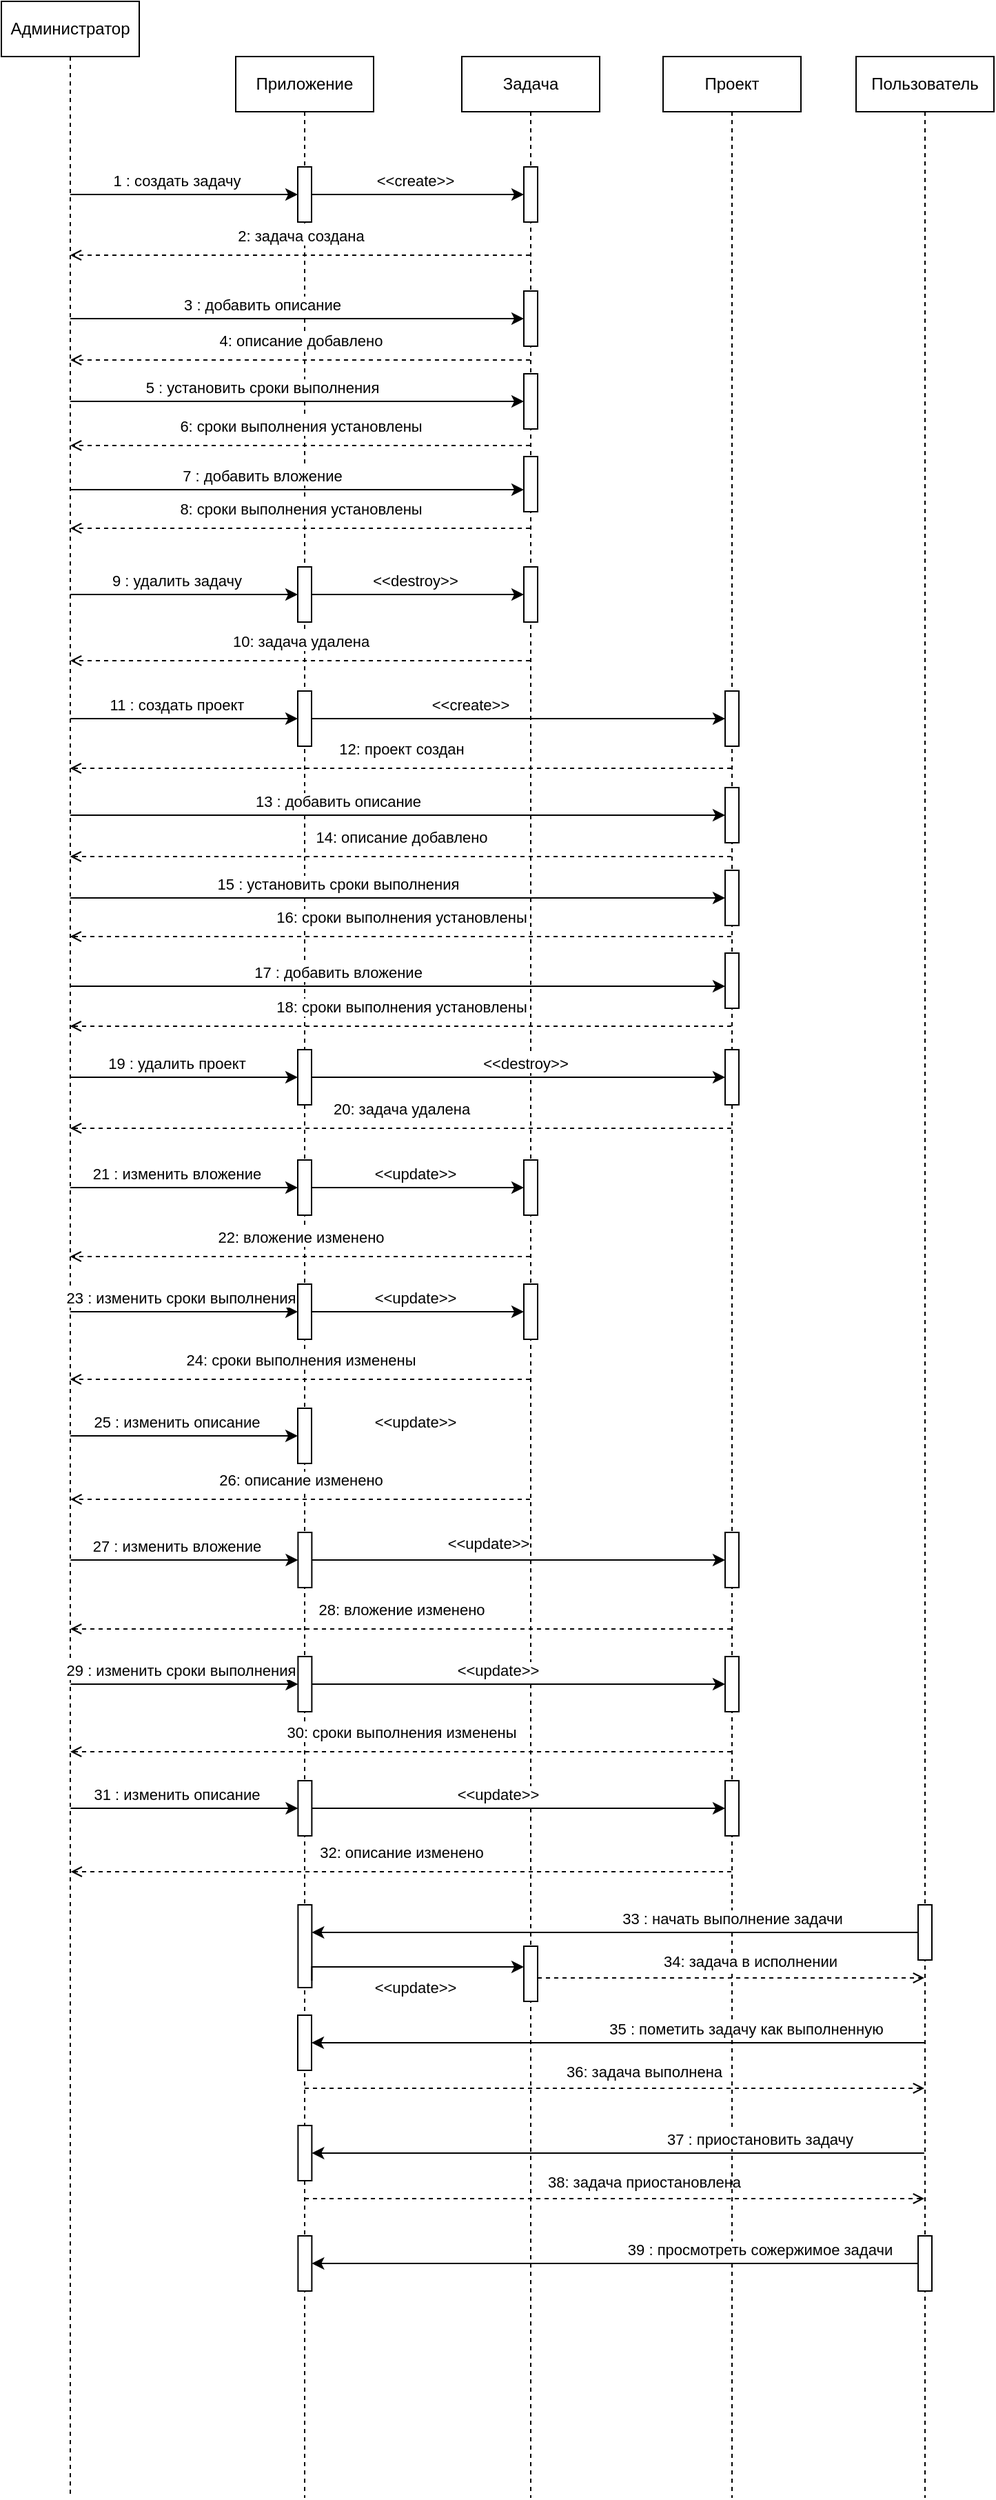 <mxfile version="24.4.13" type="github">
  <diagram name="Страница — 1" id="z5sgAzJ3_U2AJAHKua1P">
    <mxGraphModel dx="988" dy="539" grid="1" gridSize="10" guides="1" tooltips="1" connect="1" arrows="1" fold="1" page="1" pageScale="1" pageWidth="827" pageHeight="1169" math="0" shadow="0">
      <root>
        <mxCell id="0" />
        <mxCell id="1" parent="0" />
        <mxCell id="rZv-Nm_vUQGnWTQNMnVO-1" value="Администратор" style="shape=umlLifeline;perimeter=lifelinePerimeter;whiteSpace=wrap;html=1;container=1;dropTarget=0;collapsible=0;recursiveResize=0;outlineConnect=0;portConstraint=eastwest;newEdgeStyle={&quot;edgeStyle&quot;:&quot;elbowEdgeStyle&quot;,&quot;elbow&quot;:&quot;vertical&quot;,&quot;curved&quot;:0,&quot;rounded&quot;:0};" vertex="1" parent="1">
          <mxGeometry x="80" y="80" width="100" height="1810" as="geometry" />
        </mxCell>
        <mxCell id="rZv-Nm_vUQGnWTQNMnVO-8" value="Пользователь" style="shape=umlLifeline;perimeter=lifelinePerimeter;whiteSpace=wrap;html=1;container=1;dropTarget=0;collapsible=0;recursiveResize=0;outlineConnect=0;portConstraint=eastwest;newEdgeStyle={&quot;edgeStyle&quot;:&quot;elbowEdgeStyle&quot;,&quot;elbow&quot;:&quot;vertical&quot;,&quot;curved&quot;:0,&quot;rounded&quot;:0};" vertex="1" parent="1">
          <mxGeometry x="700" y="120" width="100" height="1770" as="geometry" />
        </mxCell>
        <mxCell id="rZv-Nm_vUQGnWTQNMnVO-131" value="" style="html=1;points=[[0,0,0,0,5],[0,1,0,0,-5],[1,0,0,0,5],[1,1,0,0,-5]];perimeter=orthogonalPerimeter;outlineConnect=0;targetShapes=umlLifeline;portConstraint=eastwest;newEdgeStyle={&quot;curved&quot;:0,&quot;rounded&quot;:0};" vertex="1" parent="rZv-Nm_vUQGnWTQNMnVO-8">
          <mxGeometry x="45" y="1340" width="10" height="40" as="geometry" />
        </mxCell>
        <mxCell id="rZv-Nm_vUQGnWTQNMnVO-145" value="" style="html=1;points=[[0,0,0,0,5],[0,1,0,0,-5],[1,0,0,0,5],[1,1,0,0,-5]];perimeter=orthogonalPerimeter;outlineConnect=0;targetShapes=umlLifeline;portConstraint=eastwest;newEdgeStyle={&quot;curved&quot;:0,&quot;rounded&quot;:0};" vertex="1" parent="rZv-Nm_vUQGnWTQNMnVO-8">
          <mxGeometry x="45" y="1580" width="10" height="40" as="geometry" />
        </mxCell>
        <mxCell id="rZv-Nm_vUQGnWTQNMnVO-9" value="Приложение" style="shape=umlLifeline;perimeter=lifelinePerimeter;whiteSpace=wrap;html=1;container=1;dropTarget=0;collapsible=0;recursiveResize=0;outlineConnect=0;portConstraint=eastwest;newEdgeStyle={&quot;edgeStyle&quot;:&quot;elbowEdgeStyle&quot;,&quot;elbow&quot;:&quot;vertical&quot;,&quot;curved&quot;:0,&quot;rounded&quot;:0};" vertex="1" parent="1">
          <mxGeometry x="250" y="120" width="100" height="1770" as="geometry" />
        </mxCell>
        <mxCell id="rZv-Nm_vUQGnWTQNMnVO-10" value="" style="html=1;points=[[0,0,0,0,5],[0,1,0,0,-5],[1,0,0,0,5],[1,1,0,0,-5]];perimeter=orthogonalPerimeter;outlineConnect=0;targetShapes=umlLifeline;portConstraint=eastwest;newEdgeStyle={&quot;curved&quot;:0,&quot;rounded&quot;:0};" vertex="1" parent="rZv-Nm_vUQGnWTQNMnVO-9">
          <mxGeometry x="45" y="80" width="10" height="40" as="geometry" />
        </mxCell>
        <mxCell id="rZv-Nm_vUQGnWTQNMnVO-18" value="" style="html=1;points=[[0,0,0,0,5],[0,1,0,0,-5],[1,0,0,0,5],[1,1,0,0,-5]];perimeter=orthogonalPerimeter;outlineConnect=0;targetShapes=umlLifeline;portConstraint=eastwest;newEdgeStyle={&quot;curved&quot;:0,&quot;rounded&quot;:0};" vertex="1" parent="rZv-Nm_vUQGnWTQNMnVO-9">
          <mxGeometry x="45" y="370" width="10" height="40" as="geometry" />
        </mxCell>
        <mxCell id="rZv-Nm_vUQGnWTQNMnVO-74" value="" style="html=1;points=[[0,0,0,0,5],[0,1,0,0,-5],[1,0,0,0,5],[1,1,0,0,-5]];perimeter=orthogonalPerimeter;outlineConnect=0;targetShapes=umlLifeline;portConstraint=eastwest;newEdgeStyle={&quot;curved&quot;:0,&quot;rounded&quot;:0};" vertex="1" parent="rZv-Nm_vUQGnWTQNMnVO-9">
          <mxGeometry x="45" y="720" width="10" height="40" as="geometry" />
        </mxCell>
        <mxCell id="rZv-Nm_vUQGnWTQNMnVO-85" value="" style="html=1;points=[[0,0,0,0,5],[0,1,0,0,-5],[1,0,0,0,5],[1,1,0,0,-5]];perimeter=orthogonalPerimeter;outlineConnect=0;targetShapes=umlLifeline;portConstraint=eastwest;newEdgeStyle={&quot;curved&quot;:0,&quot;rounded&quot;:0};" vertex="1" parent="rZv-Nm_vUQGnWTQNMnVO-9">
          <mxGeometry x="45" y="800" width="10" height="40" as="geometry" />
        </mxCell>
        <mxCell id="rZv-Nm_vUQGnWTQNMnVO-93" value="" style="html=1;points=[[0,0,0,0,5],[0,1,0,0,-5],[1,0,0,0,5],[1,1,0,0,-5]];perimeter=orthogonalPerimeter;outlineConnect=0;targetShapes=umlLifeline;portConstraint=eastwest;newEdgeStyle={&quot;curved&quot;:0,&quot;rounded&quot;:0};" vertex="1" parent="rZv-Nm_vUQGnWTQNMnVO-9">
          <mxGeometry x="45" y="890" width="10" height="40" as="geometry" />
        </mxCell>
        <mxCell id="rZv-Nm_vUQGnWTQNMnVO-101" value="" style="html=1;points=[[0,0,0,0,5],[0,1,0,0,-5],[1,0,0,0,5],[1,1,0,0,-5]];perimeter=orthogonalPerimeter;outlineConnect=0;targetShapes=umlLifeline;portConstraint=eastwest;newEdgeStyle={&quot;curved&quot;:0,&quot;rounded&quot;:0};" vertex="1" parent="rZv-Nm_vUQGnWTQNMnVO-9">
          <mxGeometry x="45" y="980" width="10" height="40" as="geometry" />
        </mxCell>
        <mxCell id="rZv-Nm_vUQGnWTQNMnVO-109" value="" style="html=1;points=[[0,0,0,0,5],[0,1,0,0,-5],[1,0,0,0,5],[1,1,0,0,-5]];perimeter=orthogonalPerimeter;outlineConnect=0;targetShapes=umlLifeline;portConstraint=eastwest;newEdgeStyle={&quot;curved&quot;:0,&quot;rounded&quot;:0};" vertex="1" parent="rZv-Nm_vUQGnWTQNMnVO-9">
          <mxGeometry x="45.19" y="1070" width="10" height="40" as="geometry" />
        </mxCell>
        <mxCell id="rZv-Nm_vUQGnWTQNMnVO-110" value="" style="html=1;points=[[0,0,0,0,5],[0,1,0,0,-5],[1,0,0,0,5],[1,1,0,0,-5]];perimeter=orthogonalPerimeter;outlineConnect=0;targetShapes=umlLifeline;portConstraint=eastwest;newEdgeStyle={&quot;curved&quot;:0,&quot;rounded&quot;:0};" vertex="1" parent="rZv-Nm_vUQGnWTQNMnVO-9">
          <mxGeometry x="45.19" y="1160" width="10" height="40" as="geometry" />
        </mxCell>
        <mxCell id="rZv-Nm_vUQGnWTQNMnVO-111" value="" style="html=1;points=[[0,0,0,0,5],[0,1,0,0,-5],[1,0,0,0,5],[1,1,0,0,-5]];perimeter=orthogonalPerimeter;outlineConnect=0;targetShapes=umlLifeline;portConstraint=eastwest;newEdgeStyle={&quot;curved&quot;:0,&quot;rounded&quot;:0};" vertex="1" parent="rZv-Nm_vUQGnWTQNMnVO-9">
          <mxGeometry x="45.19" y="1250" width="10" height="40" as="geometry" />
        </mxCell>
        <mxCell id="rZv-Nm_vUQGnWTQNMnVO-112" style="edgeStyle=elbowEdgeStyle;rounded=0;orthogonalLoop=1;jettySize=auto;html=1;elbow=vertical;curved=0;" edge="1" parent="rZv-Nm_vUQGnWTQNMnVO-9" target="rZv-Nm_vUQGnWTQNMnVO-109">
          <mxGeometry relative="1" as="geometry">
            <mxPoint x="-119.81" y="1090" as="sourcePoint" />
            <mxPoint x="-24.81" y="1090" as="targetPoint" />
            <Array as="points">
              <mxPoint x="-29.81" y="1090" />
            </Array>
          </mxGeometry>
        </mxCell>
        <mxCell id="rZv-Nm_vUQGnWTQNMnVO-113" value="27 : изменить вложение" style="edgeLabel;html=1;align=center;verticalAlign=middle;resizable=0;points=[];" vertex="1" connectable="0" parent="rZv-Nm_vUQGnWTQNMnVO-112">
          <mxGeometry x="-0.243" y="1" relative="1" as="geometry">
            <mxPoint x="14" y="-9" as="offset" />
          </mxGeometry>
        </mxCell>
        <mxCell id="rZv-Nm_vUQGnWTQNMnVO-115" value="28: вложение изменено" style="html=1;verticalAlign=bottom;labelBackgroundColor=default;endArrow=open;endFill=0;dashed=1;rounded=0;" edge="1" parent="rZv-Nm_vUQGnWTQNMnVO-9" source="rZv-Nm_vUQGnWTQNMnVO-37">
          <mxGeometry x="-0.001" y="-5" width="160" relative="1" as="geometry">
            <mxPoint x="213.69" y="1140" as="sourcePoint" />
            <mxPoint x="-120.0" y="1140" as="targetPoint" />
            <mxPoint as="offset" />
          </mxGeometry>
        </mxCell>
        <mxCell id="rZv-Nm_vUQGnWTQNMnVO-116" style="edgeStyle=elbowEdgeStyle;rounded=0;orthogonalLoop=1;jettySize=auto;html=1;elbow=vertical;curved=0;" edge="1" parent="rZv-Nm_vUQGnWTQNMnVO-9" target="rZv-Nm_vUQGnWTQNMnVO-110">
          <mxGeometry relative="1" as="geometry">
            <mxPoint x="-119.81" y="1180" as="sourcePoint" />
            <mxPoint x="-24.81" y="1180" as="targetPoint" />
            <Array as="points">
              <mxPoint x="-29.81" y="1180" />
            </Array>
          </mxGeometry>
        </mxCell>
        <mxCell id="rZv-Nm_vUQGnWTQNMnVO-117" value="29 : изменить сроки выполнения" style="edgeLabel;html=1;align=center;verticalAlign=middle;resizable=0;points=[];" vertex="1" connectable="0" parent="rZv-Nm_vUQGnWTQNMnVO-116">
          <mxGeometry x="-0.243" y="1" relative="1" as="geometry">
            <mxPoint x="17" y="-9" as="offset" />
          </mxGeometry>
        </mxCell>
        <mxCell id="rZv-Nm_vUQGnWTQNMnVO-119" value="30: сроки выполнения изменены" style="html=1;verticalAlign=bottom;labelBackgroundColor=default;endArrow=open;endFill=0;dashed=1;rounded=0;" edge="1" parent="rZv-Nm_vUQGnWTQNMnVO-9" source="rZv-Nm_vUQGnWTQNMnVO-37">
          <mxGeometry x="-0.001" y="-5" width="160" relative="1" as="geometry">
            <mxPoint x="213.69" y="1229" as="sourcePoint" />
            <mxPoint x="-120.0" y="1229" as="targetPoint" />
            <mxPoint as="offset" />
          </mxGeometry>
        </mxCell>
        <mxCell id="rZv-Nm_vUQGnWTQNMnVO-120" style="edgeStyle=elbowEdgeStyle;rounded=0;orthogonalLoop=1;jettySize=auto;html=1;elbow=vertical;curved=0;" edge="1" parent="rZv-Nm_vUQGnWTQNMnVO-9" target="rZv-Nm_vUQGnWTQNMnVO-111">
          <mxGeometry relative="1" as="geometry">
            <mxPoint x="-119.81" y="1270" as="sourcePoint" />
            <mxPoint x="-24.81" y="1270" as="targetPoint" />
            <Array as="points">
              <mxPoint x="-29.81" y="1270" />
            </Array>
          </mxGeometry>
        </mxCell>
        <mxCell id="rZv-Nm_vUQGnWTQNMnVO-121" value="31 : изменить описание" style="edgeLabel;html=1;align=center;verticalAlign=middle;resizable=0;points=[];" vertex="1" connectable="0" parent="rZv-Nm_vUQGnWTQNMnVO-120">
          <mxGeometry x="-0.243" y="1" relative="1" as="geometry">
            <mxPoint x="14" y="-9" as="offset" />
          </mxGeometry>
        </mxCell>
        <mxCell id="rZv-Nm_vUQGnWTQNMnVO-123" value="32: описание изменено" style="html=1;verticalAlign=bottom;labelBackgroundColor=default;endArrow=open;endFill=0;dashed=1;rounded=0;" edge="1" parent="rZv-Nm_vUQGnWTQNMnVO-9" source="rZv-Nm_vUQGnWTQNMnVO-37">
          <mxGeometry x="0.0" y="-5" width="160" relative="1" as="geometry">
            <mxPoint x="213.69" y="1316" as="sourcePoint" />
            <mxPoint x="-119.643" y="1316" as="targetPoint" />
            <mxPoint as="offset" />
          </mxGeometry>
        </mxCell>
        <mxCell id="rZv-Nm_vUQGnWTQNMnVO-133" value="" style="html=1;points=[[0,0,0,0,5],[0,1,0,0,-5],[1,0,0,0,5],[1,1,0,0,-5]];perimeter=orthogonalPerimeter;outlineConnect=0;targetShapes=umlLifeline;portConstraint=eastwest;newEdgeStyle={&quot;curved&quot;:0,&quot;rounded&quot;:0};" vertex="1" parent="rZv-Nm_vUQGnWTQNMnVO-9">
          <mxGeometry x="45.19" y="1340" width="10" height="60" as="geometry" />
        </mxCell>
        <mxCell id="rZv-Nm_vUQGnWTQNMnVO-137" value="" style="html=1;points=[[0,0,0,0,5],[0,1,0,0,-5],[1,0,0,0,5],[1,1,0,0,-5]];perimeter=orthogonalPerimeter;outlineConnect=0;targetShapes=umlLifeline;portConstraint=eastwest;newEdgeStyle={&quot;curved&quot;:0,&quot;rounded&quot;:0};" vertex="1" parent="rZv-Nm_vUQGnWTQNMnVO-9">
          <mxGeometry x="45" y="1420" width="10" height="40" as="geometry" />
        </mxCell>
        <mxCell id="rZv-Nm_vUQGnWTQNMnVO-140" value="" style="html=1;points=[[0,0,0,0,5],[0,1,0,0,-5],[1,0,0,0,5],[1,1,0,0,-5]];perimeter=orthogonalPerimeter;outlineConnect=0;targetShapes=umlLifeline;portConstraint=eastwest;newEdgeStyle={&quot;curved&quot;:0,&quot;rounded&quot;:0};" vertex="1" parent="rZv-Nm_vUQGnWTQNMnVO-9">
          <mxGeometry x="45.19" y="1500" width="10" height="40" as="geometry" />
        </mxCell>
        <mxCell id="rZv-Nm_vUQGnWTQNMnVO-147" value="" style="html=1;points=[[0,0,0,0,5],[0,1,0,0,-5],[1,0,0,0,5],[1,1,0,0,-5]];perimeter=orthogonalPerimeter;outlineConnect=0;targetShapes=umlLifeline;portConstraint=eastwest;newEdgeStyle={&quot;curved&quot;:0,&quot;rounded&quot;:0};" vertex="1" parent="rZv-Nm_vUQGnWTQNMnVO-9">
          <mxGeometry x="45.19" y="1580" width="10" height="40" as="geometry" />
        </mxCell>
        <mxCell id="rZv-Nm_vUQGnWTQNMnVO-11" style="edgeStyle=elbowEdgeStyle;rounded=0;orthogonalLoop=1;jettySize=auto;html=1;elbow=vertical;curved=0;" edge="1" parent="1" source="rZv-Nm_vUQGnWTQNMnVO-1" target="rZv-Nm_vUQGnWTQNMnVO-10">
          <mxGeometry relative="1" as="geometry">
            <mxPoint x="129.929" y="214" as="sourcePoint" />
            <mxPoint x="300" y="208" as="targetPoint" />
            <Array as="points">
              <mxPoint x="290" y="220" />
            </Array>
          </mxGeometry>
        </mxCell>
        <mxCell id="rZv-Nm_vUQGnWTQNMnVO-12" value="1 : создать задачу" style="edgeLabel;html=1;align=center;verticalAlign=middle;resizable=0;points=[];" vertex="1" connectable="0" parent="rZv-Nm_vUQGnWTQNMnVO-11">
          <mxGeometry x="-0.243" y="1" relative="1" as="geometry">
            <mxPoint x="14" y="-9" as="offset" />
          </mxGeometry>
        </mxCell>
        <mxCell id="rZv-Nm_vUQGnWTQNMnVO-13" value="Задача" style="shape=umlLifeline;perimeter=lifelinePerimeter;whiteSpace=wrap;html=1;container=1;dropTarget=0;collapsible=0;recursiveResize=0;outlineConnect=0;portConstraint=eastwest;newEdgeStyle={&quot;edgeStyle&quot;:&quot;elbowEdgeStyle&quot;,&quot;elbow&quot;:&quot;vertical&quot;,&quot;curved&quot;:0,&quot;rounded&quot;:0};" vertex="1" parent="1">
          <mxGeometry x="414" y="120" width="100" height="1770" as="geometry" />
        </mxCell>
        <mxCell id="rZv-Nm_vUQGnWTQNMnVO-14" value="" style="html=1;points=[[0,0,0,0,5],[0,1,0,0,-5],[1,0,0,0,5],[1,1,0,0,-5]];perimeter=orthogonalPerimeter;outlineConnect=0;targetShapes=umlLifeline;portConstraint=eastwest;newEdgeStyle={&quot;curved&quot;:0,&quot;rounded&quot;:0};" vertex="1" parent="rZv-Nm_vUQGnWTQNMnVO-13">
          <mxGeometry x="45" y="80" width="10" height="40" as="geometry" />
        </mxCell>
        <mxCell id="rZv-Nm_vUQGnWTQNMnVO-33" value="" style="html=1;points=[[0,0,0,0,5],[0,1,0,0,-5],[1,0,0,0,5],[1,1,0,0,-5]];perimeter=orthogonalPerimeter;outlineConnect=0;targetShapes=umlLifeline;portConstraint=eastwest;newEdgeStyle={&quot;curved&quot;:0,&quot;rounded&quot;:0};" vertex="1" parent="rZv-Nm_vUQGnWTQNMnVO-13">
          <mxGeometry x="45" y="370" width="10" height="40" as="geometry" />
        </mxCell>
        <mxCell id="rZv-Nm_vUQGnWTQNMnVO-35" value="&amp;lt;&amp;lt;destroy&amp;gt;&amp;gt;" style="edgeLabel;html=1;align=center;verticalAlign=middle;resizable=0;points=[];" vertex="1" connectable="0" parent="rZv-Nm_vUQGnWTQNMnVO-13">
          <mxGeometry x="-33.996" y="380" as="geometry" />
        </mxCell>
        <mxCell id="rZv-Nm_vUQGnWTQNMnVO-54" value="" style="html=1;points=[[0,0,0,0,5],[0,1,0,0,-5],[1,0,0,0,5],[1,1,0,0,-5]];perimeter=orthogonalPerimeter;outlineConnect=0;targetShapes=umlLifeline;portConstraint=eastwest;newEdgeStyle={&quot;curved&quot;:0,&quot;rounded&quot;:0};" vertex="1" parent="rZv-Nm_vUQGnWTQNMnVO-13">
          <mxGeometry x="45" y="170" width="10" height="40" as="geometry" />
        </mxCell>
        <mxCell id="rZv-Nm_vUQGnWTQNMnVO-55" value="" style="html=1;points=[[0,0,0,0,5],[0,1,0,0,-5],[1,0,0,0,5],[1,1,0,0,-5]];perimeter=orthogonalPerimeter;outlineConnect=0;targetShapes=umlLifeline;portConstraint=eastwest;newEdgeStyle={&quot;curved&quot;:0,&quot;rounded&quot;:0};" vertex="1" parent="rZv-Nm_vUQGnWTQNMnVO-13">
          <mxGeometry x="45" y="230" width="10" height="40" as="geometry" />
        </mxCell>
        <mxCell id="rZv-Nm_vUQGnWTQNMnVO-56" value="" style="html=1;points=[[0,0,0,0,5],[0,1,0,0,-5],[1,0,0,0,5],[1,1,0,0,-5]];perimeter=orthogonalPerimeter;outlineConnect=0;targetShapes=umlLifeline;portConstraint=eastwest;newEdgeStyle={&quot;curved&quot;:0,&quot;rounded&quot;:0};" vertex="1" parent="rZv-Nm_vUQGnWTQNMnVO-13">
          <mxGeometry x="45" y="290" width="10" height="40" as="geometry" />
        </mxCell>
        <mxCell id="rZv-Nm_vUQGnWTQNMnVO-88" value="" style="html=1;points=[[0,0,0,0,5],[0,1,0,0,-5],[1,0,0,0,5],[1,1,0,0,-5]];perimeter=orthogonalPerimeter;outlineConnect=0;targetShapes=umlLifeline;portConstraint=eastwest;newEdgeStyle={&quot;curved&quot;:0,&quot;rounded&quot;:0};" vertex="1" parent="rZv-Nm_vUQGnWTQNMnVO-13">
          <mxGeometry x="45" y="800" width="10" height="40" as="geometry" />
        </mxCell>
        <mxCell id="rZv-Nm_vUQGnWTQNMnVO-97" value="" style="html=1;points=[[0,0,0,0,5],[0,1,0,0,-5],[1,0,0,0,5],[1,1,0,0,-5]];perimeter=orthogonalPerimeter;outlineConnect=0;targetShapes=umlLifeline;portConstraint=eastwest;newEdgeStyle={&quot;curved&quot;:0,&quot;rounded&quot;:0};" vertex="1" parent="rZv-Nm_vUQGnWTQNMnVO-13">
          <mxGeometry x="45" y="890" width="10" height="40" as="geometry" />
        </mxCell>
        <mxCell id="rZv-Nm_vUQGnWTQNMnVO-139" value="36: задача выполнена" style="html=1;verticalAlign=bottom;labelBackgroundColor=default;endArrow=open;endFill=0;dashed=1;rounded=0;" edge="1" parent="rZv-Nm_vUQGnWTQNMnVO-13" source="rZv-Nm_vUQGnWTQNMnVO-9">
          <mxGeometry x="0.093" y="3" width="160" relative="1" as="geometry">
            <mxPoint x="49.81" y="1473" as="sourcePoint" />
            <mxPoint x="335.5" y="1473" as="targetPoint" />
            <mxPoint as="offset" />
          </mxGeometry>
        </mxCell>
        <mxCell id="rZv-Nm_vUQGnWTQNMnVO-142" value="38: задача приостановлена" style="html=1;verticalAlign=bottom;labelBackgroundColor=default;endArrow=open;endFill=0;dashed=1;rounded=0;" edge="1" parent="rZv-Nm_vUQGnWTQNMnVO-13" source="rZv-Nm_vUQGnWTQNMnVO-9">
          <mxGeometry x="0.093" y="3" width="160" relative="1" as="geometry">
            <mxPoint x="49.81" y="1553" as="sourcePoint" />
            <mxPoint x="335.5" y="1553" as="targetPoint" />
            <mxPoint as="offset" />
          </mxGeometry>
        </mxCell>
        <mxCell id="rZv-Nm_vUQGnWTQNMnVO-105" value="" style="html=1;points=[[0,0,0,0,5],[0,1,0,0,-5],[1,0,0,0,5],[1,1,0,0,-5]];perimeter=orthogonalPerimeter;outlineConnect=0;targetShapes=umlLifeline;portConstraint=eastwest;newEdgeStyle={&quot;curved&quot;:0,&quot;rounded&quot;:0};" vertex="1" parent="rZv-Nm_vUQGnWTQNMnVO-13">
          <mxGeometry x="45" y="1370" width="10" height="40" as="geometry" />
        </mxCell>
        <mxCell id="rZv-Nm_vUQGnWTQNMnVO-15" style="edgeStyle=orthogonalEdgeStyle;rounded=0;orthogonalLoop=1;jettySize=auto;html=1;curved=0;" edge="1" parent="1" source="rZv-Nm_vUQGnWTQNMnVO-10" target="rZv-Nm_vUQGnWTQNMnVO-14">
          <mxGeometry relative="1" as="geometry" />
        </mxCell>
        <mxCell id="rZv-Nm_vUQGnWTQNMnVO-16" value="&amp;lt;&amp;lt;create&amp;gt;&amp;gt;" style="edgeLabel;html=1;align=center;verticalAlign=middle;resizable=0;points=[];" vertex="1" connectable="0" parent="1">
          <mxGeometry x="380.004" y="210" as="geometry" />
        </mxCell>
        <mxCell id="rZv-Nm_vUQGnWTQNMnVO-17" value="2: задача создана" style="html=1;verticalAlign=bottom;labelBackgroundColor=default;endArrow=open;endFill=0;dashed=1;rounded=0;" edge="1" parent="1">
          <mxGeometry x="-0.001" y="-5" width="160" relative="1" as="geometry">
            <mxPoint x="463.5" y="264" as="sourcePoint" />
            <mxPoint x="129.929" y="264" as="targetPoint" />
            <mxPoint as="offset" />
          </mxGeometry>
        </mxCell>
        <mxCell id="rZv-Nm_vUQGnWTQNMnVO-19" style="edgeStyle=elbowEdgeStyle;rounded=0;orthogonalLoop=1;jettySize=auto;html=1;elbow=vertical;curved=0;" edge="1" parent="1" source="rZv-Nm_vUQGnWTQNMnVO-1" target="rZv-Nm_vUQGnWTQNMnVO-54">
          <mxGeometry relative="1" as="geometry">
            <mxPoint x="140" y="310" as="sourcePoint" />
            <mxPoint x="305" y="310" as="targetPoint" />
            <Array as="points">
              <mxPoint x="300" y="310" />
            </Array>
          </mxGeometry>
        </mxCell>
        <mxCell id="rZv-Nm_vUQGnWTQNMnVO-20" value="3 : добавить описание" style="edgeLabel;html=1;align=center;verticalAlign=middle;resizable=0;points=[];" vertex="1" connectable="0" parent="rZv-Nm_vUQGnWTQNMnVO-19">
          <mxGeometry x="-0.243" y="1" relative="1" as="geometry">
            <mxPoint x="14" y="-9" as="offset" />
          </mxGeometry>
        </mxCell>
        <mxCell id="rZv-Nm_vUQGnWTQNMnVO-21" style="edgeStyle=elbowEdgeStyle;rounded=0;orthogonalLoop=1;jettySize=auto;html=1;elbow=vertical;curved=0;" edge="1" parent="1" target="rZv-Nm_vUQGnWTQNMnVO-55">
          <mxGeometry relative="1" as="geometry">
            <mxPoint x="130.024" y="370" as="sourcePoint" />
            <mxPoint x="463.5" y="370" as="targetPoint" />
            <Array as="points">
              <mxPoint x="310" y="370" />
            </Array>
          </mxGeometry>
        </mxCell>
        <mxCell id="rZv-Nm_vUQGnWTQNMnVO-22" value="5 : установить сроки выполнения" style="edgeLabel;html=1;align=center;verticalAlign=middle;resizable=0;points=[];" vertex="1" connectable="0" parent="rZv-Nm_vUQGnWTQNMnVO-21">
          <mxGeometry x="-0.243" y="1" relative="1" as="geometry">
            <mxPoint x="14" y="-9" as="offset" />
          </mxGeometry>
        </mxCell>
        <mxCell id="rZv-Nm_vUQGnWTQNMnVO-24" style="edgeStyle=elbowEdgeStyle;rounded=0;orthogonalLoop=1;jettySize=auto;html=1;elbow=vertical;curved=0;" edge="1" parent="1" target="rZv-Nm_vUQGnWTQNMnVO-56">
          <mxGeometry relative="1" as="geometry">
            <mxPoint x="130.024" y="434" as="sourcePoint" />
            <mxPoint x="463.5" y="434" as="targetPoint" />
            <Array as="points">
              <mxPoint x="320" y="434" />
            </Array>
          </mxGeometry>
        </mxCell>
        <mxCell id="rZv-Nm_vUQGnWTQNMnVO-25" value="7 : добавить вложение" style="edgeLabel;html=1;align=center;verticalAlign=middle;resizable=0;points=[];" vertex="1" connectable="0" parent="rZv-Nm_vUQGnWTQNMnVO-24">
          <mxGeometry x="-0.243" y="1" relative="1" as="geometry">
            <mxPoint x="14" y="-9" as="offset" />
          </mxGeometry>
        </mxCell>
        <mxCell id="rZv-Nm_vUQGnWTQNMnVO-26" value="4: описание добавлено" style="html=1;verticalAlign=bottom;labelBackgroundColor=default;endArrow=open;endFill=0;dashed=1;rounded=0;" edge="1" parent="1">
          <mxGeometry x="-0.001" y="-5" width="160" relative="1" as="geometry">
            <mxPoint x="463.5" y="340" as="sourcePoint" />
            <mxPoint x="130.024" y="340" as="targetPoint" />
            <mxPoint as="offset" />
          </mxGeometry>
        </mxCell>
        <mxCell id="rZv-Nm_vUQGnWTQNMnVO-27" value="6: сроки выполнения установлены" style="html=1;verticalAlign=bottom;labelBackgroundColor=default;endArrow=open;endFill=0;dashed=1;rounded=0;" edge="1" parent="1">
          <mxGeometry x="-0.001" y="-5" width="160" relative="1" as="geometry">
            <mxPoint x="463.5" y="402" as="sourcePoint" />
            <mxPoint x="130.024" y="402" as="targetPoint" />
            <mxPoint as="offset" />
          </mxGeometry>
        </mxCell>
        <mxCell id="rZv-Nm_vUQGnWTQNMnVO-28" value="8: сроки выполнения установлены" style="html=1;verticalAlign=bottom;labelBackgroundColor=default;endArrow=open;endFill=0;dashed=1;rounded=0;" edge="1" parent="1">
          <mxGeometry x="-0.001" y="-5" width="160" relative="1" as="geometry">
            <mxPoint x="463.5" y="462" as="sourcePoint" />
            <mxPoint x="130.024" y="462" as="targetPoint" />
            <mxPoint as="offset" />
          </mxGeometry>
        </mxCell>
        <mxCell id="rZv-Nm_vUQGnWTQNMnVO-31" style="edgeStyle=elbowEdgeStyle;rounded=0;orthogonalLoop=1;jettySize=auto;html=1;elbow=vertical;curved=0;" edge="1" parent="1" source="rZv-Nm_vUQGnWTQNMnVO-1" target="rZv-Nm_vUQGnWTQNMnVO-18">
          <mxGeometry relative="1" as="geometry">
            <mxPoint x="60" y="510" as="sourcePoint" />
            <mxPoint x="225" y="510" as="targetPoint" />
            <Array as="points">
              <mxPoint x="220" y="510" />
            </Array>
          </mxGeometry>
        </mxCell>
        <mxCell id="rZv-Nm_vUQGnWTQNMnVO-32" value="9 : удалить задачу" style="edgeLabel;html=1;align=center;verticalAlign=middle;resizable=0;points=[];" vertex="1" connectable="0" parent="rZv-Nm_vUQGnWTQNMnVO-31">
          <mxGeometry x="-0.243" y="1" relative="1" as="geometry">
            <mxPoint x="14" y="-9" as="offset" />
          </mxGeometry>
        </mxCell>
        <mxCell id="rZv-Nm_vUQGnWTQNMnVO-34" style="edgeStyle=orthogonalEdgeStyle;rounded=0;orthogonalLoop=1;jettySize=auto;html=1;curved=0;" edge="1" parent="1" target="rZv-Nm_vUQGnWTQNMnVO-33" source="rZv-Nm_vUQGnWTQNMnVO-18">
          <mxGeometry relative="1" as="geometry">
            <mxPoint x="305" y="510" as="sourcePoint" />
          </mxGeometry>
        </mxCell>
        <mxCell id="rZv-Nm_vUQGnWTQNMnVO-36" value="10: задача удалена" style="html=1;verticalAlign=bottom;labelBackgroundColor=default;endArrow=open;endFill=0;dashed=1;rounded=0;" edge="1" parent="1">
          <mxGeometry x="-0.001" y="-5" width="160" relative="1" as="geometry">
            <mxPoint x="463.5" y="558" as="sourcePoint" />
            <mxPoint x="130.024" y="558" as="targetPoint" />
            <mxPoint as="offset" />
          </mxGeometry>
        </mxCell>
        <mxCell id="rZv-Nm_vUQGnWTQNMnVO-37" value="Проект" style="shape=umlLifeline;perimeter=lifelinePerimeter;whiteSpace=wrap;html=1;container=1;dropTarget=0;collapsible=0;recursiveResize=0;outlineConnect=0;portConstraint=eastwest;newEdgeStyle={&quot;edgeStyle&quot;:&quot;elbowEdgeStyle&quot;,&quot;elbow&quot;:&quot;vertical&quot;,&quot;curved&quot;:0,&quot;rounded&quot;:0};" vertex="1" parent="1">
          <mxGeometry x="560" y="120" width="100" height="1770" as="geometry" />
        </mxCell>
        <mxCell id="rZv-Nm_vUQGnWTQNMnVO-38" value="" style="html=1;points=[[0,0,0,0,5],[0,1,0,0,-5],[1,0,0,0,5],[1,1,0,0,-5]];perimeter=orthogonalPerimeter;outlineConnect=0;targetShapes=umlLifeline;portConstraint=eastwest;newEdgeStyle={&quot;curved&quot;:0,&quot;rounded&quot;:0};" vertex="1" parent="rZv-Nm_vUQGnWTQNMnVO-37">
          <mxGeometry x="45" y="460" width="10" height="40" as="geometry" />
        </mxCell>
        <mxCell id="rZv-Nm_vUQGnWTQNMnVO-67" value="" style="html=1;points=[[0,0,0,0,5],[0,1,0,0,-5],[1,0,0,0,5],[1,1,0,0,-5]];perimeter=orthogonalPerimeter;outlineConnect=0;targetShapes=umlLifeline;portConstraint=eastwest;newEdgeStyle={&quot;curved&quot;:0,&quot;rounded&quot;:0};" vertex="1" parent="rZv-Nm_vUQGnWTQNMnVO-37">
          <mxGeometry x="45" y="530" width="10" height="40" as="geometry" />
        </mxCell>
        <mxCell id="rZv-Nm_vUQGnWTQNMnVO-68" value="" style="html=1;points=[[0,0,0,0,5],[0,1,0,0,-5],[1,0,0,0,5],[1,1,0,0,-5]];perimeter=orthogonalPerimeter;outlineConnect=0;targetShapes=umlLifeline;portConstraint=eastwest;newEdgeStyle={&quot;curved&quot;:0,&quot;rounded&quot;:0};" vertex="1" parent="rZv-Nm_vUQGnWTQNMnVO-37">
          <mxGeometry x="45" y="590" width="10" height="40" as="geometry" />
        </mxCell>
        <mxCell id="rZv-Nm_vUQGnWTQNMnVO-69" value="" style="html=1;points=[[0,0,0,0,5],[0,1,0,0,-5],[1,0,0,0,5],[1,1,0,0,-5]];perimeter=orthogonalPerimeter;outlineConnect=0;targetShapes=umlLifeline;portConstraint=eastwest;newEdgeStyle={&quot;curved&quot;:0,&quot;rounded&quot;:0};" vertex="1" parent="rZv-Nm_vUQGnWTQNMnVO-37">
          <mxGeometry x="45" y="650" width="10" height="40" as="geometry" />
        </mxCell>
        <mxCell id="rZv-Nm_vUQGnWTQNMnVO-77" value="" style="html=1;points=[[0,0,0,0,5],[0,1,0,0,-5],[1,0,0,0,5],[1,1,0,0,-5]];perimeter=orthogonalPerimeter;outlineConnect=0;targetShapes=umlLifeline;portConstraint=eastwest;newEdgeStyle={&quot;curved&quot;:0,&quot;rounded&quot;:0};" vertex="1" parent="rZv-Nm_vUQGnWTQNMnVO-37">
          <mxGeometry x="45" y="720" width="10" height="40" as="geometry" />
        </mxCell>
        <mxCell id="rZv-Nm_vUQGnWTQNMnVO-124" value="" style="html=1;points=[[0,0,0,0,5],[0,1,0,0,-5],[1,0,0,0,5],[1,1,0,0,-5]];perimeter=orthogonalPerimeter;outlineConnect=0;targetShapes=umlLifeline;portConstraint=eastwest;newEdgeStyle={&quot;curved&quot;:0,&quot;rounded&quot;:0};" vertex="1" parent="rZv-Nm_vUQGnWTQNMnVO-37">
          <mxGeometry x="45" y="1070" width="10" height="40" as="geometry" />
        </mxCell>
        <mxCell id="rZv-Nm_vUQGnWTQNMnVO-126" value="" style="html=1;points=[[0,0,0,0,5],[0,1,0,0,-5],[1,0,0,0,5],[1,1,0,0,-5]];perimeter=orthogonalPerimeter;outlineConnect=0;targetShapes=umlLifeline;portConstraint=eastwest;newEdgeStyle={&quot;curved&quot;:0,&quot;rounded&quot;:0};" vertex="1" parent="rZv-Nm_vUQGnWTQNMnVO-37">
          <mxGeometry x="45" y="1160" width="10" height="40" as="geometry" />
        </mxCell>
        <mxCell id="rZv-Nm_vUQGnWTQNMnVO-127" value="" style="html=1;points=[[0,0,0,0,5],[0,1,0,0,-5],[1,0,0,0,5],[1,1,0,0,-5]];perimeter=orthogonalPerimeter;outlineConnect=0;targetShapes=umlLifeline;portConstraint=eastwest;newEdgeStyle={&quot;curved&quot;:0,&quot;rounded&quot;:0};" vertex="1" parent="rZv-Nm_vUQGnWTQNMnVO-37">
          <mxGeometry x="45" y="1250" width="10" height="40" as="geometry" />
        </mxCell>
        <mxCell id="rZv-Nm_vUQGnWTQNMnVO-39" style="edgeStyle=elbowEdgeStyle;rounded=0;orthogonalLoop=1;jettySize=auto;html=1;elbow=vertical;curved=0;" edge="1" parent="1" target="rZv-Nm_vUQGnWTQNMnVO-38" source="rZv-Nm_vUQGnWTQNMnVO-70">
          <mxGeometry relative="1" as="geometry">
            <mxPoint x="440" y="600" as="sourcePoint" />
            <mxPoint x="610" y="588" as="targetPoint" />
            <Array as="points">
              <mxPoint x="600" y="600" />
            </Array>
          </mxGeometry>
        </mxCell>
        <mxCell id="rZv-Nm_vUQGnWTQNMnVO-41" value="12: проект создан" style="html=1;verticalAlign=bottom;labelBackgroundColor=default;endArrow=open;endFill=0;dashed=1;rounded=0;" edge="1" parent="1">
          <mxGeometry x="-0.001" y="-5" width="160" relative="1" as="geometry">
            <mxPoint x="609.5" y="636" as="sourcePoint" />
            <mxPoint x="129.81" y="636" as="targetPoint" />
            <mxPoint as="offset" />
          </mxGeometry>
        </mxCell>
        <mxCell id="rZv-Nm_vUQGnWTQNMnVO-42" style="edgeStyle=elbowEdgeStyle;rounded=0;orthogonalLoop=1;jettySize=auto;html=1;elbow=vertical;curved=0;" edge="1" parent="1" source="rZv-Nm_vUQGnWTQNMnVO-1" target="rZv-Nm_vUQGnWTQNMnVO-67">
          <mxGeometry relative="1" as="geometry">
            <mxPoint x="260" y="670" as="sourcePoint" />
            <mxPoint x="594" y="670" as="targetPoint" />
            <Array as="points">
              <mxPoint x="430" y="670" />
            </Array>
          </mxGeometry>
        </mxCell>
        <mxCell id="rZv-Nm_vUQGnWTQNMnVO-43" value="13 : добавить описание" style="edgeLabel;html=1;align=center;verticalAlign=middle;resizable=0;points=[];" vertex="1" connectable="0" parent="rZv-Nm_vUQGnWTQNMnVO-42">
          <mxGeometry x="-0.243" y="1" relative="1" as="geometry">
            <mxPoint x="14" y="-9" as="offset" />
          </mxGeometry>
        </mxCell>
        <mxCell id="rZv-Nm_vUQGnWTQNMnVO-44" style="edgeStyle=elbowEdgeStyle;rounded=0;orthogonalLoop=1;jettySize=auto;html=1;elbow=vertical;curved=0;" edge="1" parent="1" source="rZv-Nm_vUQGnWTQNMnVO-1" target="rZv-Nm_vUQGnWTQNMnVO-68">
          <mxGeometry relative="1" as="geometry">
            <mxPoint x="260.024" y="730" as="sourcePoint" />
            <mxPoint x="593.5" y="730" as="targetPoint" />
            <Array as="points">
              <mxPoint x="440" y="730" />
            </Array>
          </mxGeometry>
        </mxCell>
        <mxCell id="rZv-Nm_vUQGnWTQNMnVO-45" value="15 : установить сроки выполнения" style="edgeLabel;html=1;align=center;verticalAlign=middle;resizable=0;points=[];" vertex="1" connectable="0" parent="rZv-Nm_vUQGnWTQNMnVO-44">
          <mxGeometry x="-0.243" y="1" relative="1" as="geometry">
            <mxPoint x="14" y="-9" as="offset" />
          </mxGeometry>
        </mxCell>
        <mxCell id="rZv-Nm_vUQGnWTQNMnVO-46" style="edgeStyle=elbowEdgeStyle;rounded=0;orthogonalLoop=1;jettySize=auto;html=1;elbow=vertical;curved=0;" edge="1" parent="1" source="rZv-Nm_vUQGnWTQNMnVO-1" target="rZv-Nm_vUQGnWTQNMnVO-69">
          <mxGeometry relative="1" as="geometry">
            <mxPoint x="260.024" y="794" as="sourcePoint" />
            <mxPoint x="593.5" y="794" as="targetPoint" />
            <Array as="points">
              <mxPoint x="450" y="794" />
            </Array>
          </mxGeometry>
        </mxCell>
        <mxCell id="rZv-Nm_vUQGnWTQNMnVO-47" value="17 : добавить вложение" style="edgeLabel;html=1;align=center;verticalAlign=middle;resizable=0;points=[];" vertex="1" connectable="0" parent="rZv-Nm_vUQGnWTQNMnVO-46">
          <mxGeometry x="-0.243" y="1" relative="1" as="geometry">
            <mxPoint x="14" y="-9" as="offset" />
          </mxGeometry>
        </mxCell>
        <mxCell id="rZv-Nm_vUQGnWTQNMnVO-48" value="14: описание добавлено" style="html=1;verticalAlign=bottom;labelBackgroundColor=default;endArrow=open;endFill=0;dashed=1;rounded=0;" edge="1" parent="1">
          <mxGeometry x="-0.001" y="-5" width="160" relative="1" as="geometry">
            <mxPoint x="609.5" y="700" as="sourcePoint" />
            <mxPoint x="129.81" y="700" as="targetPoint" />
            <mxPoint as="offset" />
          </mxGeometry>
        </mxCell>
        <mxCell id="rZv-Nm_vUQGnWTQNMnVO-49" value="16: сроки выполнения установлены" style="html=1;verticalAlign=bottom;labelBackgroundColor=default;endArrow=open;endFill=0;dashed=1;rounded=0;" edge="1" parent="1">
          <mxGeometry x="-0.001" y="-5" width="160" relative="1" as="geometry">
            <mxPoint x="609.5" y="758" as="sourcePoint" />
            <mxPoint x="129.81" y="758" as="targetPoint" />
            <mxPoint as="offset" />
          </mxGeometry>
        </mxCell>
        <mxCell id="rZv-Nm_vUQGnWTQNMnVO-50" value="18: сроки выполнения установлены" style="html=1;verticalAlign=bottom;labelBackgroundColor=default;endArrow=open;endFill=0;dashed=1;rounded=0;" edge="1" parent="1">
          <mxGeometry x="-0.001" y="-5" width="160" relative="1" as="geometry">
            <mxPoint x="609.5" y="823" as="sourcePoint" />
            <mxPoint x="129.81" y="823" as="targetPoint" />
            <mxPoint as="offset" />
          </mxGeometry>
        </mxCell>
        <mxCell id="rZv-Nm_vUQGnWTQNMnVO-71" value="" style="edgeStyle=elbowEdgeStyle;rounded=0;orthogonalLoop=1;jettySize=auto;html=1;elbow=vertical;curved=0;" edge="1" parent="1" source="rZv-Nm_vUQGnWTQNMnVO-1" target="rZv-Nm_vUQGnWTQNMnVO-70">
          <mxGeometry relative="1" as="geometry">
            <mxPoint x="130" y="600" as="sourcePoint" />
            <mxPoint x="605" y="600" as="targetPoint" />
            <Array as="points" />
          </mxGeometry>
        </mxCell>
        <mxCell id="rZv-Nm_vUQGnWTQNMnVO-72" value="11 : создать проект" style="edgeLabel;html=1;align=center;verticalAlign=middle;resizable=0;points=[];" vertex="1" connectable="0" parent="rZv-Nm_vUQGnWTQNMnVO-71">
          <mxGeometry x="-0.243" y="1" relative="1" as="geometry">
            <mxPoint x="14" y="-9" as="offset" />
          </mxGeometry>
        </mxCell>
        <mxCell id="rZv-Nm_vUQGnWTQNMnVO-70" value="" style="html=1;points=[[0,0,0,0,5],[0,1,0,0,-5],[1,0,0,0,5],[1,1,0,0,-5]];perimeter=orthogonalPerimeter;outlineConnect=0;targetShapes=umlLifeline;portConstraint=eastwest;newEdgeStyle={&quot;curved&quot;:0,&quot;rounded&quot;:0};" vertex="1" parent="1">
          <mxGeometry x="295" y="580" width="10" height="40" as="geometry" />
        </mxCell>
        <mxCell id="rZv-Nm_vUQGnWTQNMnVO-73" value="&amp;lt;&amp;lt;create&amp;gt;&amp;gt;" style="edgeLabel;html=1;align=center;verticalAlign=middle;resizable=0;points=[];" vertex="1" connectable="0" parent="1">
          <mxGeometry x="420.004" y="590" as="geometry" />
        </mxCell>
        <mxCell id="rZv-Nm_vUQGnWTQNMnVO-75" style="edgeStyle=elbowEdgeStyle;rounded=0;orthogonalLoop=1;jettySize=auto;html=1;elbow=vertical;curved=0;" edge="1" parent="1" target="rZv-Nm_vUQGnWTQNMnVO-74" source="rZv-Nm_vUQGnWTQNMnVO-1">
          <mxGeometry relative="1" as="geometry">
            <mxPoint x="130" y="860" as="sourcePoint" />
            <mxPoint x="225" y="860" as="targetPoint" />
            <Array as="points">
              <mxPoint x="220" y="860" />
            </Array>
          </mxGeometry>
        </mxCell>
        <mxCell id="rZv-Nm_vUQGnWTQNMnVO-76" value="19 : удалить проект" style="edgeLabel;html=1;align=center;verticalAlign=middle;resizable=0;points=[];" vertex="1" connectable="0" parent="rZv-Nm_vUQGnWTQNMnVO-75">
          <mxGeometry x="-0.243" y="1" relative="1" as="geometry">
            <mxPoint x="14" y="-9" as="offset" />
          </mxGeometry>
        </mxCell>
        <mxCell id="rZv-Nm_vUQGnWTQNMnVO-78" style="edgeStyle=orthogonalEdgeStyle;rounded=0;orthogonalLoop=1;jettySize=auto;html=1;curved=0;" edge="1" parent="1" target="rZv-Nm_vUQGnWTQNMnVO-77" source="rZv-Nm_vUQGnWTQNMnVO-74">
          <mxGeometry relative="1" as="geometry">
            <mxPoint x="451" y="860" as="sourcePoint" />
          </mxGeometry>
        </mxCell>
        <mxCell id="rZv-Nm_vUQGnWTQNMnVO-79" value="&amp;lt;&amp;lt;destroy&amp;gt;&amp;gt;" style="edgeLabel;html=1;align=center;verticalAlign=middle;resizable=0;points=[];" vertex="1" connectable="0" parent="1">
          <mxGeometry x="460.004" y="850" as="geometry" />
        </mxCell>
        <mxCell id="rZv-Nm_vUQGnWTQNMnVO-80" value="20: задача удалена" style="html=1;verticalAlign=bottom;labelBackgroundColor=default;endArrow=open;endFill=0;dashed=1;rounded=0;" edge="1" parent="1">
          <mxGeometry x="-0.001" y="-5" width="160" relative="1" as="geometry">
            <mxPoint x="609.5" y="897" as="sourcePoint" />
            <mxPoint x="129.929" y="897" as="targetPoint" />
            <mxPoint as="offset" />
          </mxGeometry>
        </mxCell>
        <mxCell id="rZv-Nm_vUQGnWTQNMnVO-86" style="edgeStyle=elbowEdgeStyle;rounded=0;orthogonalLoop=1;jettySize=auto;html=1;elbow=vertical;curved=0;" edge="1" parent="1" target="rZv-Nm_vUQGnWTQNMnVO-85" source="rZv-Nm_vUQGnWTQNMnVO-1">
          <mxGeometry relative="1" as="geometry">
            <mxPoint x="130" y="940" as="sourcePoint" />
            <mxPoint x="225" y="940" as="targetPoint" />
            <Array as="points">
              <mxPoint x="220" y="940" />
            </Array>
          </mxGeometry>
        </mxCell>
        <mxCell id="rZv-Nm_vUQGnWTQNMnVO-87" value="21 : изменить вложение" style="edgeLabel;html=1;align=center;verticalAlign=middle;resizable=0;points=[];" vertex="1" connectable="0" parent="rZv-Nm_vUQGnWTQNMnVO-86">
          <mxGeometry x="-0.243" y="1" relative="1" as="geometry">
            <mxPoint x="14" y="-9" as="offset" />
          </mxGeometry>
        </mxCell>
        <mxCell id="rZv-Nm_vUQGnWTQNMnVO-89" style="edgeStyle=orthogonalEdgeStyle;rounded=0;orthogonalLoop=1;jettySize=auto;html=1;curved=0;" edge="1" parent="1" source="rZv-Nm_vUQGnWTQNMnVO-85" target="rZv-Nm_vUQGnWTQNMnVO-88">
          <mxGeometry relative="1" as="geometry" />
        </mxCell>
        <mxCell id="rZv-Nm_vUQGnWTQNMnVO-91" value="&amp;lt;&amp;lt;update&amp;gt;&amp;gt;" style="edgeLabel;html=1;align=center;verticalAlign=middle;resizable=0;points=[];" vertex="1" connectable="0" parent="1">
          <mxGeometry x="380.004" y="930" as="geometry" />
        </mxCell>
        <mxCell id="rZv-Nm_vUQGnWTQNMnVO-92" value="22: вложение изменено" style="html=1;verticalAlign=bottom;labelBackgroundColor=default;endArrow=open;endFill=0;dashed=1;rounded=0;" edge="1" parent="1">
          <mxGeometry x="-0.001" y="-5" width="160" relative="1" as="geometry">
            <mxPoint x="463.5" y="990" as="sourcePoint" />
            <mxPoint x="129.81" y="990" as="targetPoint" />
            <mxPoint as="offset" />
          </mxGeometry>
        </mxCell>
        <mxCell id="rZv-Nm_vUQGnWTQNMnVO-94" style="edgeStyle=elbowEdgeStyle;rounded=0;orthogonalLoop=1;jettySize=auto;html=1;elbow=vertical;curved=0;" edge="1" parent="1" target="rZv-Nm_vUQGnWTQNMnVO-93" source="rZv-Nm_vUQGnWTQNMnVO-1">
          <mxGeometry relative="1" as="geometry">
            <mxPoint x="130" y="1030" as="sourcePoint" />
            <mxPoint x="225" y="1030" as="targetPoint" />
            <Array as="points">
              <mxPoint x="220" y="1030" />
            </Array>
          </mxGeometry>
        </mxCell>
        <mxCell id="rZv-Nm_vUQGnWTQNMnVO-95" value="23 : изменить сроки выполнения" style="edgeLabel;html=1;align=center;verticalAlign=middle;resizable=0;points=[];" vertex="1" connectable="0" parent="rZv-Nm_vUQGnWTQNMnVO-94">
          <mxGeometry x="-0.243" y="1" relative="1" as="geometry">
            <mxPoint x="17" y="-9" as="offset" />
          </mxGeometry>
        </mxCell>
        <mxCell id="rZv-Nm_vUQGnWTQNMnVO-96" style="edgeStyle=orthogonalEdgeStyle;rounded=0;orthogonalLoop=1;jettySize=auto;html=1;curved=0;" edge="1" parent="1" source="rZv-Nm_vUQGnWTQNMnVO-93" target="rZv-Nm_vUQGnWTQNMnVO-97">
          <mxGeometry relative="1" as="geometry">
            <mxPoint x="460" y="1030" as="targetPoint" />
          </mxGeometry>
        </mxCell>
        <mxCell id="rZv-Nm_vUQGnWTQNMnVO-99" value="&amp;lt;&amp;lt;update&amp;gt;&amp;gt;" style="edgeLabel;html=1;align=center;verticalAlign=middle;resizable=0;points=[];" vertex="1" connectable="0" parent="1">
          <mxGeometry x="380.004" y="1020" as="geometry" />
        </mxCell>
        <mxCell id="rZv-Nm_vUQGnWTQNMnVO-100" value="24: сроки выполнения изменены" style="html=1;verticalAlign=bottom;labelBackgroundColor=default;endArrow=open;endFill=0;dashed=1;rounded=0;" edge="1" parent="1">
          <mxGeometry x="-0.001" y="-5" width="160" relative="1" as="geometry">
            <mxPoint x="463.5" y="1079" as="sourcePoint" />
            <mxPoint x="129.81" y="1079" as="targetPoint" />
            <mxPoint as="offset" />
          </mxGeometry>
        </mxCell>
        <mxCell id="rZv-Nm_vUQGnWTQNMnVO-102" style="edgeStyle=elbowEdgeStyle;rounded=0;orthogonalLoop=1;jettySize=auto;html=1;elbow=vertical;curved=0;" edge="1" parent="1" target="rZv-Nm_vUQGnWTQNMnVO-101" source="rZv-Nm_vUQGnWTQNMnVO-1">
          <mxGeometry relative="1" as="geometry">
            <mxPoint x="130" y="1120" as="sourcePoint" />
            <mxPoint x="225" y="1120" as="targetPoint" />
            <Array as="points">
              <mxPoint x="220" y="1120" />
            </Array>
          </mxGeometry>
        </mxCell>
        <mxCell id="rZv-Nm_vUQGnWTQNMnVO-103" value="25 : изменить описание" style="edgeLabel;html=1;align=center;verticalAlign=middle;resizable=0;points=[];" vertex="1" connectable="0" parent="rZv-Nm_vUQGnWTQNMnVO-102">
          <mxGeometry x="-0.243" y="1" relative="1" as="geometry">
            <mxPoint x="14" y="-9" as="offset" />
          </mxGeometry>
        </mxCell>
        <mxCell id="rZv-Nm_vUQGnWTQNMnVO-107" value="&amp;lt;&amp;lt;update&amp;gt;&amp;gt;" style="edgeLabel;html=1;align=center;verticalAlign=middle;resizable=0;points=[];" vertex="1" connectable="0" parent="1">
          <mxGeometry x="380.004" y="1110" as="geometry" />
        </mxCell>
        <mxCell id="rZv-Nm_vUQGnWTQNMnVO-108" value="26: описание изменено" style="html=1;verticalAlign=bottom;labelBackgroundColor=default;endArrow=open;endFill=0;dashed=1;rounded=0;" edge="1" parent="1">
          <mxGeometry x="0.0" y="-5" width="160" relative="1" as="geometry">
            <mxPoint x="463.5" y="1166" as="sourcePoint" />
            <mxPoint x="130.167" y="1166" as="targetPoint" />
            <mxPoint as="offset" />
          </mxGeometry>
        </mxCell>
        <mxCell id="rZv-Nm_vUQGnWTQNMnVO-114" style="edgeStyle=orthogonalEdgeStyle;rounded=0;orthogonalLoop=1;jettySize=auto;html=1;curved=0;" edge="1" parent="1" source="rZv-Nm_vUQGnWTQNMnVO-109" target="rZv-Nm_vUQGnWTQNMnVO-124">
          <mxGeometry relative="1" as="geometry">
            <mxPoint x="459.19" y="1210" as="targetPoint" />
          </mxGeometry>
        </mxCell>
        <mxCell id="rZv-Nm_vUQGnWTQNMnVO-118" style="edgeStyle=orthogonalEdgeStyle;rounded=0;orthogonalLoop=1;jettySize=auto;html=1;curved=0;" edge="1" parent="1" source="rZv-Nm_vUQGnWTQNMnVO-110" target="rZv-Nm_vUQGnWTQNMnVO-126">
          <mxGeometry relative="1" as="geometry">
            <mxPoint x="459.19" y="1300" as="targetPoint" />
          </mxGeometry>
        </mxCell>
        <mxCell id="rZv-Nm_vUQGnWTQNMnVO-122" style="edgeStyle=orthogonalEdgeStyle;rounded=0;orthogonalLoop=1;jettySize=auto;html=1;curved=0;" edge="1" parent="1" source="rZv-Nm_vUQGnWTQNMnVO-111" target="rZv-Nm_vUQGnWTQNMnVO-127">
          <mxGeometry relative="1" as="geometry">
            <mxPoint x="459.19" y="1390" as="targetPoint" />
          </mxGeometry>
        </mxCell>
        <mxCell id="rZv-Nm_vUQGnWTQNMnVO-128" value="&amp;lt;&amp;lt;update&amp;gt;&amp;gt;" style="edgeLabel;html=1;align=center;verticalAlign=middle;resizable=0;points=[];" vertex="1" connectable="0" parent="1">
          <mxGeometry x="390.004" y="1120" as="geometry">
            <mxPoint x="43" y="78" as="offset" />
          </mxGeometry>
        </mxCell>
        <mxCell id="rZv-Nm_vUQGnWTQNMnVO-129" value="&amp;lt;&amp;lt;update&amp;gt;&amp;gt;" style="edgeLabel;html=1;align=center;verticalAlign=middle;resizable=0;points=[];" vertex="1" connectable="0" parent="1">
          <mxGeometry x="440.004" y="1290" as="geometry" />
        </mxCell>
        <mxCell id="rZv-Nm_vUQGnWTQNMnVO-130" value="&amp;lt;&amp;lt;update&amp;gt;&amp;gt;" style="edgeLabel;html=1;align=center;verticalAlign=middle;resizable=0;points=[];" vertex="1" connectable="0" parent="1">
          <mxGeometry x="440.004" y="1380" as="geometry" />
        </mxCell>
        <mxCell id="rZv-Nm_vUQGnWTQNMnVO-132" style="edgeStyle=orthogonalEdgeStyle;rounded=0;orthogonalLoop=1;jettySize=auto;html=1;curved=0;" edge="1" parent="1" source="rZv-Nm_vUQGnWTQNMnVO-131" target="rZv-Nm_vUQGnWTQNMnVO-133">
          <mxGeometry relative="1" as="geometry">
            <mxPoint x="680" y="1490" as="targetPoint" />
            <Array as="points">
              <mxPoint x="410" y="1480" />
              <mxPoint x="410" y="1480" />
            </Array>
          </mxGeometry>
        </mxCell>
        <mxCell id="rZv-Nm_vUQGnWTQNMnVO-135" value="33 : начать выполнение задачи" style="edgeLabel;html=1;align=center;verticalAlign=middle;resizable=0;points=[];" vertex="1" connectable="0" parent="1">
          <mxGeometry x="609.999" y="1470" as="geometry" />
        </mxCell>
        <mxCell id="rZv-Nm_vUQGnWTQNMnVO-136" value="34: задача в исполнении" style="html=1;verticalAlign=bottom;labelBackgroundColor=default;endArrow=open;endFill=0;dashed=1;rounded=0;" edge="1" parent="1" source="rZv-Nm_vUQGnWTQNMnVO-105">
          <mxGeometry x="0.093" y="3" width="160" relative="1" as="geometry">
            <mxPoint x="463.81" y="1513" as="sourcePoint" />
            <mxPoint x="749.5" y="1513" as="targetPoint" />
            <mxPoint as="offset" />
          </mxGeometry>
        </mxCell>
        <mxCell id="rZv-Nm_vUQGnWTQNMnVO-138" style="edgeStyle=orthogonalEdgeStyle;rounded=0;orthogonalLoop=1;jettySize=auto;html=1;curved=0;" edge="1" parent="1" target="rZv-Nm_vUQGnWTQNMnVO-137" source="rZv-Nm_vUQGnWTQNMnVO-8">
          <mxGeometry relative="1" as="geometry">
            <mxPoint x="680" y="1570" as="targetPoint" />
            <mxPoint x="745" y="1560" as="sourcePoint" />
            <Array as="points">
              <mxPoint x="680" y="1560" />
              <mxPoint x="680" y="1560" />
            </Array>
          </mxGeometry>
        </mxCell>
        <mxCell id="rZv-Nm_vUQGnWTQNMnVO-141" style="edgeStyle=orthogonalEdgeStyle;rounded=0;orthogonalLoop=1;jettySize=auto;html=1;curved=0;" edge="1" parent="1" target="rZv-Nm_vUQGnWTQNMnVO-140" source="rZv-Nm_vUQGnWTQNMnVO-8">
          <mxGeometry relative="1" as="geometry">
            <mxPoint x="680" y="1650" as="targetPoint" />
            <mxPoint x="745" y="1640" as="sourcePoint" />
            <Array as="points">
              <mxPoint x="670" y="1640" />
              <mxPoint x="670" y="1640" />
            </Array>
          </mxGeometry>
        </mxCell>
        <mxCell id="rZv-Nm_vUQGnWTQNMnVO-143" value="35 : пометить задачу как выполненную" style="edgeLabel;html=1;align=center;verticalAlign=middle;resizable=0;points=[];" vertex="1" connectable="0" parent="1">
          <mxGeometry x="619.999" y="1550" as="geometry" />
        </mxCell>
        <mxCell id="rZv-Nm_vUQGnWTQNMnVO-144" value="37 : приостановить задачу" style="edgeLabel;html=1;align=center;verticalAlign=middle;resizable=0;points=[];" vertex="1" connectable="0" parent="1">
          <mxGeometry x="629.999" y="1630" as="geometry" />
        </mxCell>
        <mxCell id="rZv-Nm_vUQGnWTQNMnVO-146" style="edgeStyle=orthogonalEdgeStyle;rounded=0;orthogonalLoop=1;jettySize=auto;html=1;curved=0;" edge="1" parent="1" source="rZv-Nm_vUQGnWTQNMnVO-145" target="rZv-Nm_vUQGnWTQNMnVO-147">
          <mxGeometry relative="1" as="geometry">
            <mxPoint x="540" y="1720" as="targetPoint" />
          </mxGeometry>
        </mxCell>
        <mxCell id="rZv-Nm_vUQGnWTQNMnVO-148" value="39 : просмотреть сожержимое задачи" style="edgeLabel;html=1;align=center;verticalAlign=middle;resizable=0;points=[];" vertex="1" connectable="0" parent="1">
          <mxGeometry x="629.999" y="1710" as="geometry" />
        </mxCell>
        <mxCell id="rZv-Nm_vUQGnWTQNMnVO-104" style="edgeStyle=orthogonalEdgeStyle;rounded=0;orthogonalLoop=1;jettySize=auto;html=1;curved=0;exitX=1;exitY=1;exitDx=0;exitDy=-5;exitPerimeter=0;" edge="1" parent="1" source="rZv-Nm_vUQGnWTQNMnVO-133" target="rZv-Nm_vUQGnWTQNMnVO-105">
          <mxGeometry relative="1" as="geometry">
            <mxPoint x="459" y="1510" as="targetPoint" />
            <mxPoint x="305" y="1510" as="sourcePoint" />
            <Array as="points">
              <mxPoint x="420" y="1505" />
              <mxPoint x="420" y="1505" />
            </Array>
          </mxGeometry>
        </mxCell>
        <mxCell id="rZv-Nm_vUQGnWTQNMnVO-149" value="&amp;lt;&amp;lt;update&amp;gt;&amp;gt;" style="edgeLabel;html=1;align=center;verticalAlign=middle;resizable=0;points=[];" vertex="1" connectable="0" parent="1">
          <mxGeometry x="380.004" y="1520" as="geometry" />
        </mxCell>
      </root>
    </mxGraphModel>
  </diagram>
</mxfile>
